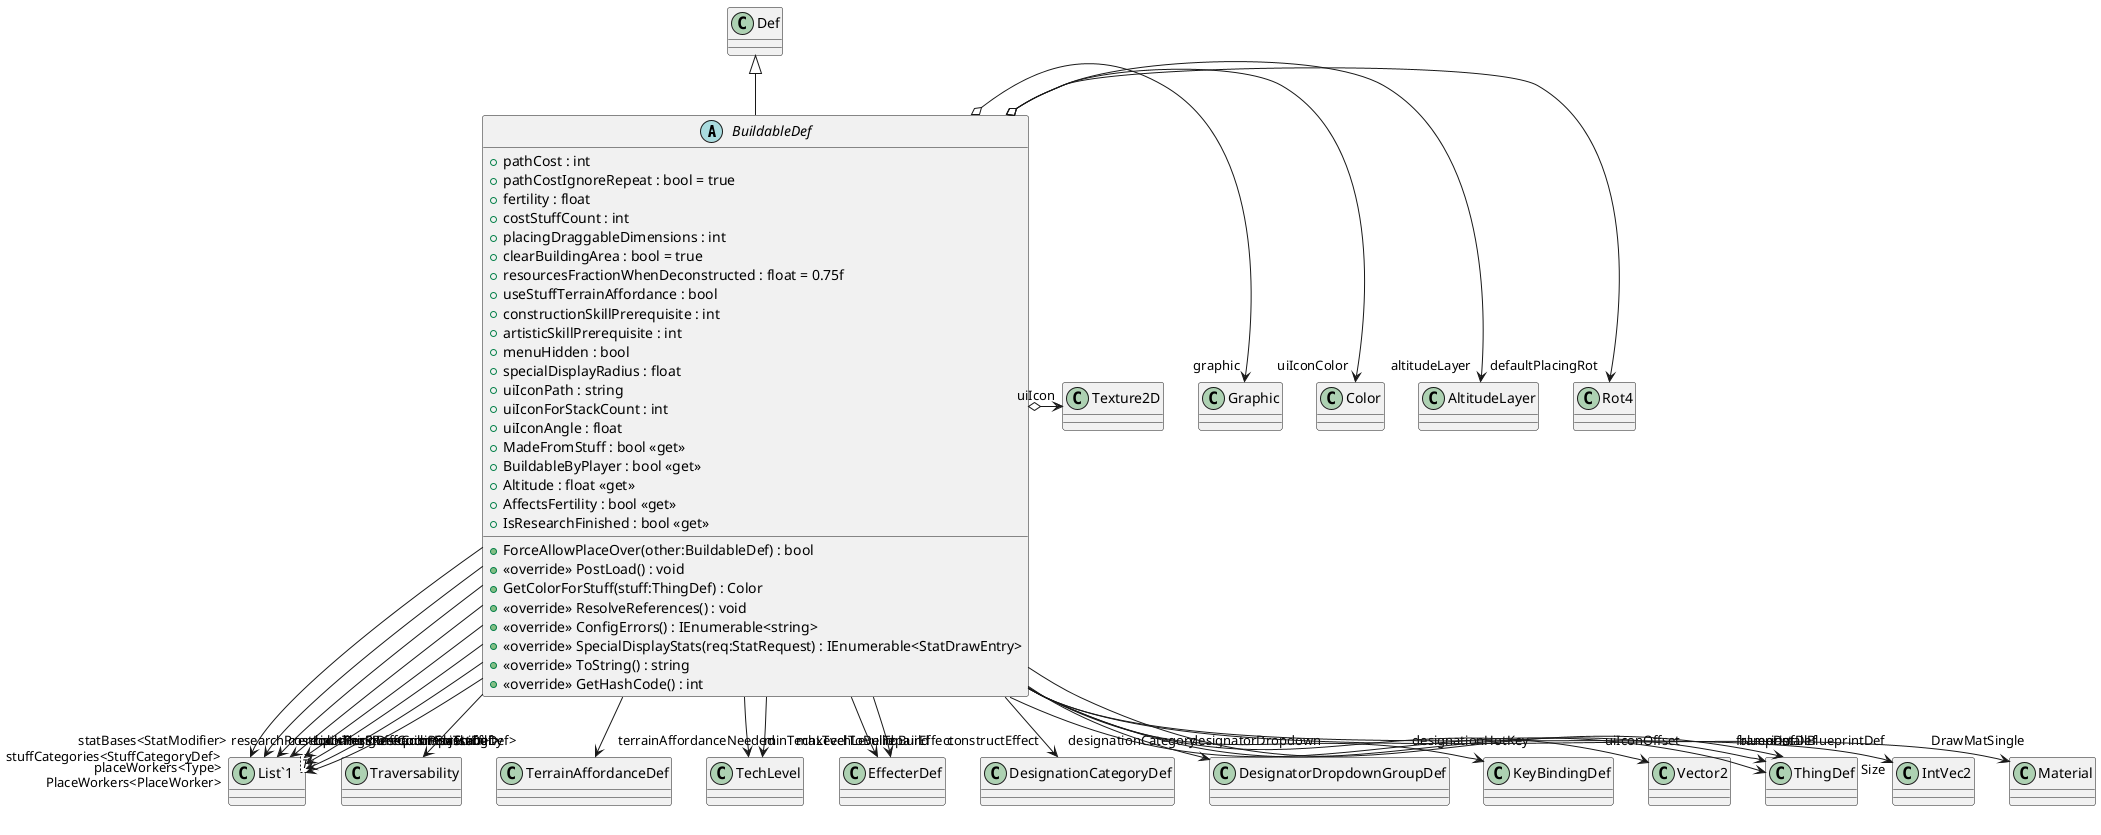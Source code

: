 @startuml
abstract class BuildableDef {
    + pathCost : int
    + pathCostIgnoreRepeat : bool = true
    + fertility : float
    + costStuffCount : int
    + placingDraggableDimensions : int
    + clearBuildingArea : bool = true
    + resourcesFractionWhenDeconstructed : float = 0.75f
    + useStuffTerrainAffordance : bool
    + constructionSkillPrerequisite : int
    + artisticSkillPrerequisite : int
    + menuHidden : bool
    + specialDisplayRadius : float
    + uiIconPath : string
    + uiIconForStackCount : int
    + uiIconAngle : float
    + MadeFromStuff : bool <<get>>
    + BuildableByPlayer : bool <<get>>
    + Altitude : float <<get>>
    + AffectsFertility : bool <<get>>
    + IsResearchFinished : bool <<get>>
    + ForceAllowPlaceOver(other:BuildableDef) : bool
    + <<override>> PostLoad() : void
    + GetColorForStuff(stuff:ThingDef) : Color
    + <<override>> ResolveReferences() : void
    + <<override>> ConfigErrors() : IEnumerable<string>
    + <<override>> SpecialDisplayStats(req:StatRequest) : IEnumerable<StatDrawEntry>
    + <<override>> ToString() : string
    + <<override>> GetHashCode() : int
}
class "List`1"<T> {
}
Def <|-- BuildableDef
BuildableDef --> "statBases<StatModifier>" "List`1"
BuildableDef --> "passability" Traversability
BuildableDef --> "costList<ThingDefCountClass>" "List`1"
BuildableDef --> "stuffCategories<StuffCategoryDef>" "List`1"
BuildableDef o-> "defaultPlacingRot" Rot4
BuildableDef --> "terrainAffordanceNeeded" TerrainAffordanceDef
BuildableDef --> "buildingPrerequisites<ThingDef>" "List`1"
BuildableDef --> "researchPrerequisites<ResearchProjectDef>" "List`1"
BuildableDef --> "minTechLevelToBuild" TechLevel
BuildableDef --> "maxTechLevelToBuild" TechLevel
BuildableDef o-> "altitudeLayer" AltitudeLayer
BuildableDef --> "repairEffect" EffecterDef
BuildableDef --> "constructEffect" EffecterDef
BuildableDef --> "colorPerStuff<ColorForStuff>" "List`1"
BuildableDef --> "placeWorkers<Type>" "List`1"
BuildableDef --> "designationCategory" DesignationCategoryDef
BuildableDef --> "designatorDropdown" DesignatorDropdownGroupDef
BuildableDef --> "designationHotKey" KeyBindingDef
BuildableDef --> "uiIconOffset" Vector2
BuildableDef o-> "uiIconColor" Color
BuildableDef --> "blueprintDef" ThingDef
BuildableDef --> "installBlueprintDef" ThingDef
BuildableDef --> "frameDef" ThingDef
BuildableDef o-> "graphic" Graphic
BuildableDef o-> "uiIcon" Texture2D
BuildableDef --> "Size" IntVec2
BuildableDef --> "DrawMatSingle" Material
BuildableDef --> "PlaceWorkers<PlaceWorker>" "List`1"
@enduml
